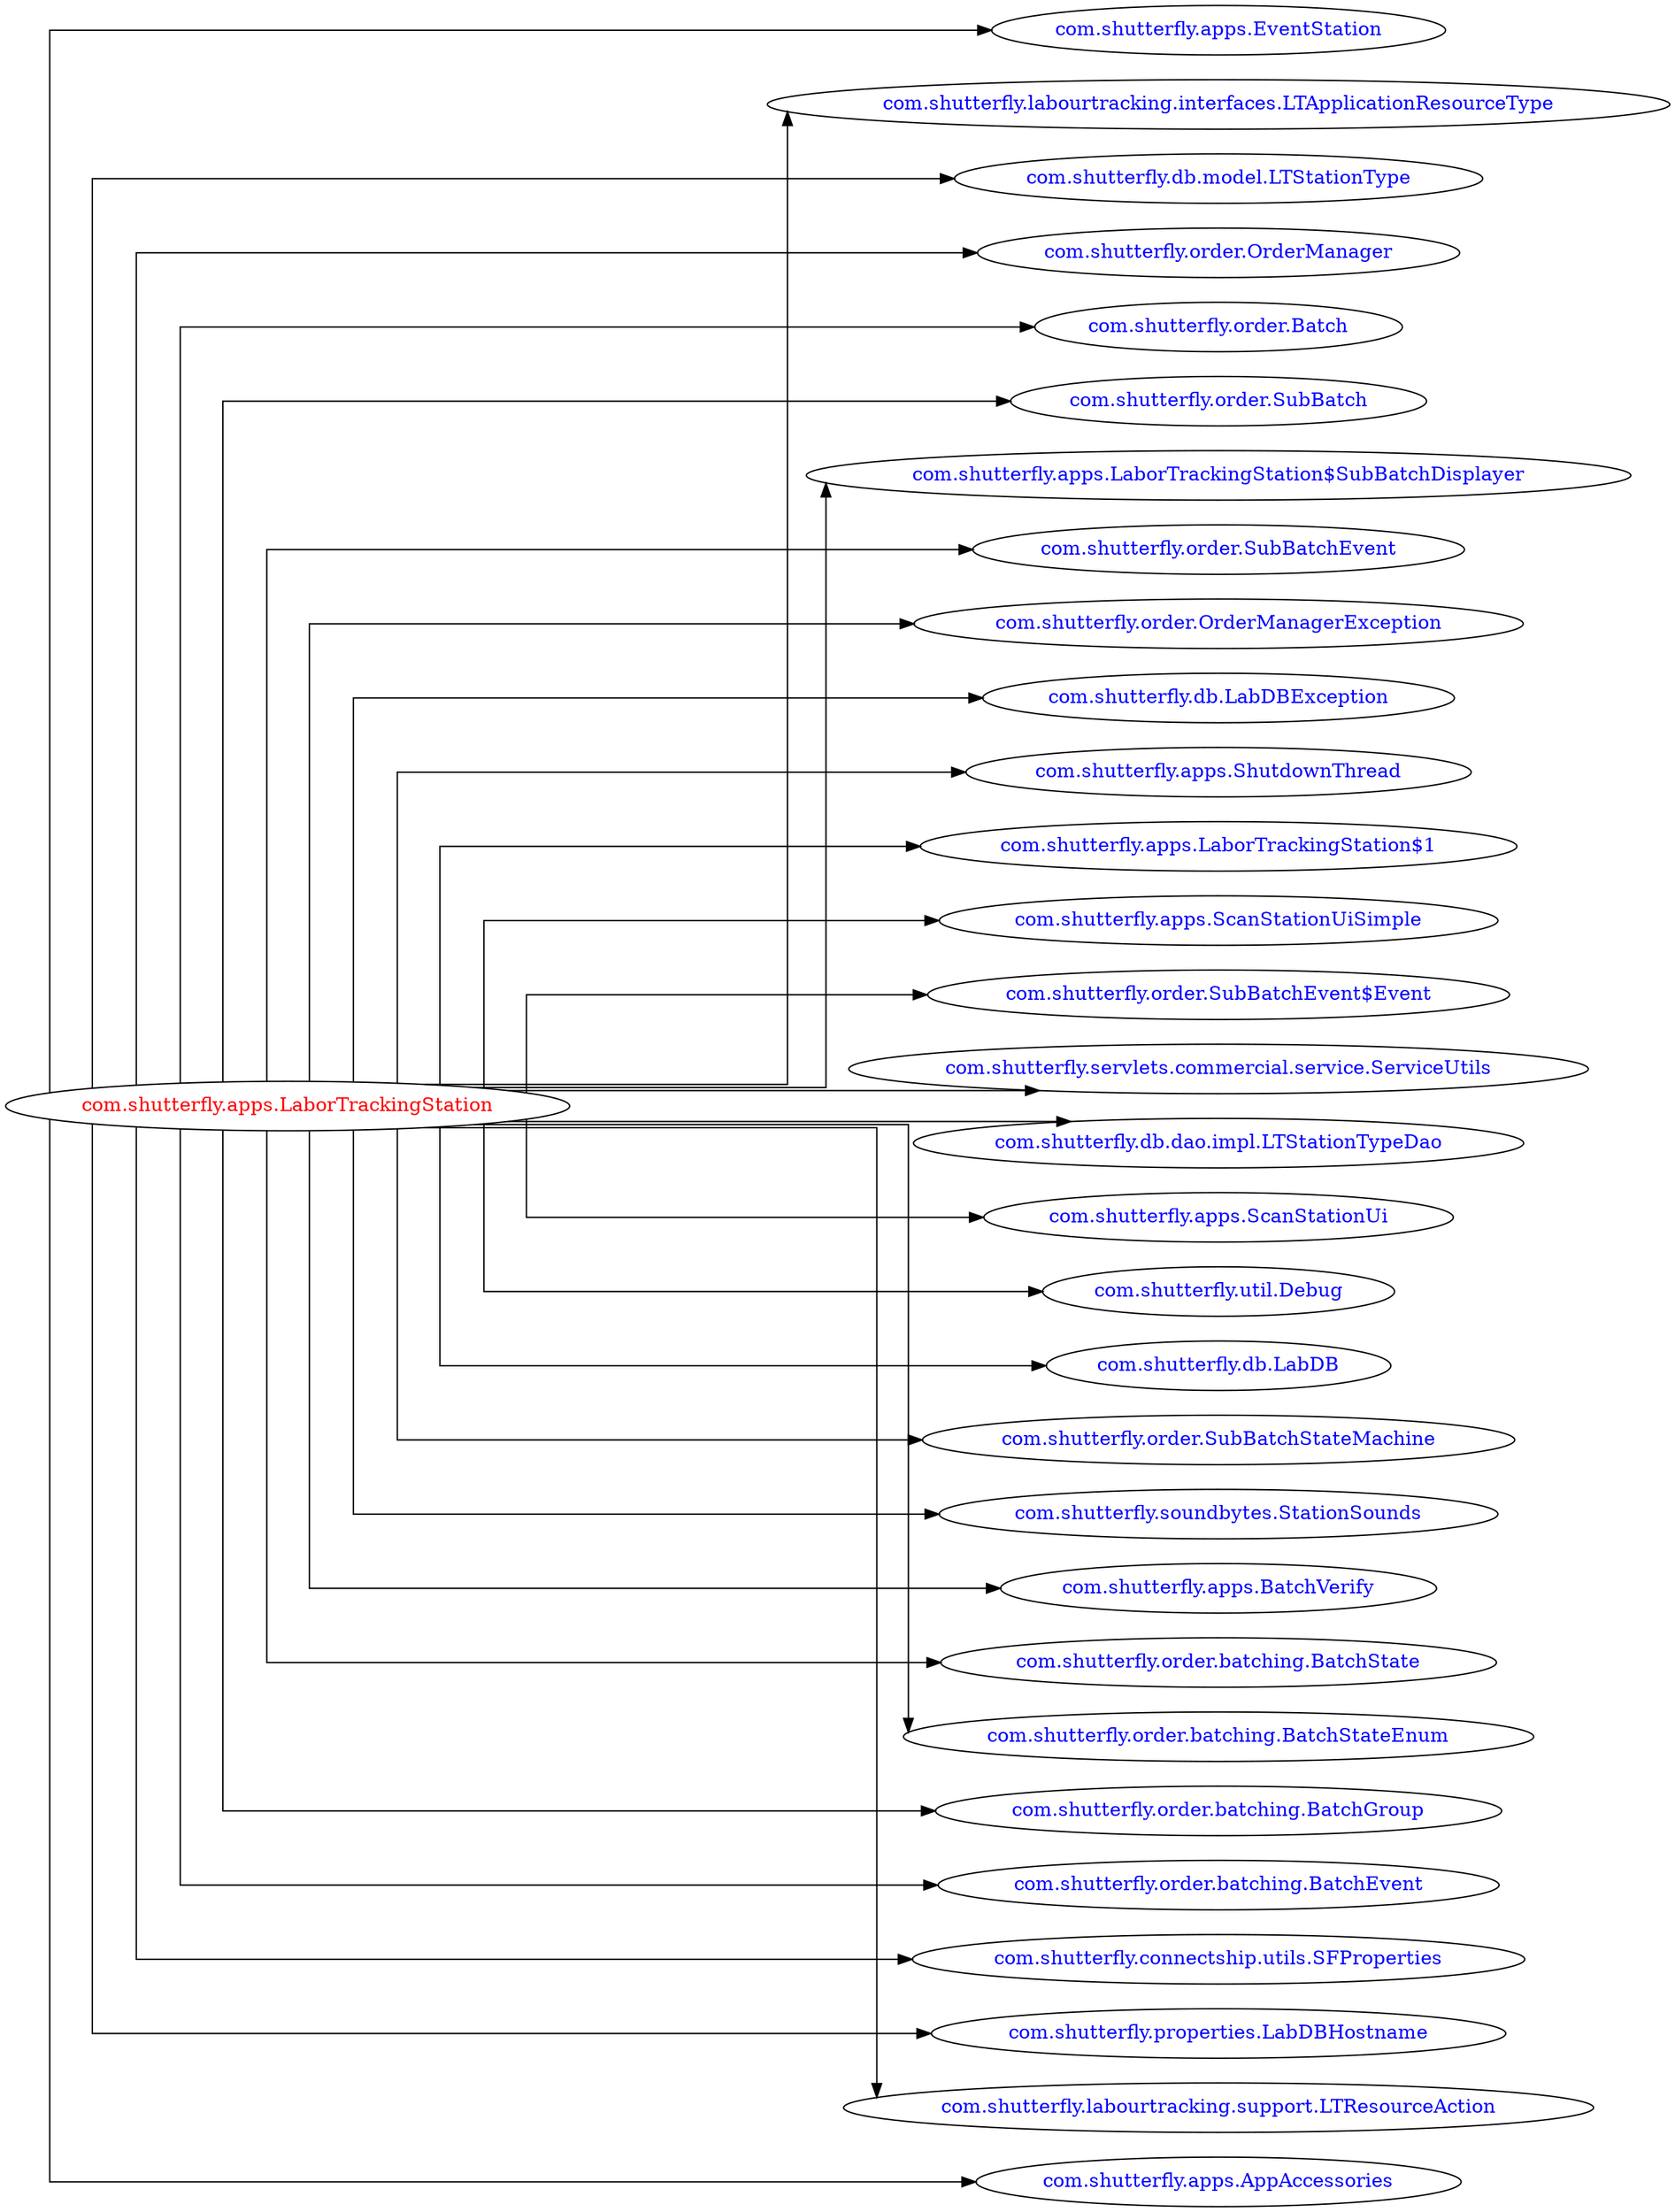 digraph dependencyGraph {
 concentrate=true;
 ranksep="2.0";
 rankdir="LR"; 
 splines="ortho";
"com.shutterfly.apps.LaborTrackingStation" [fontcolor="red"];
"com.shutterfly.apps.EventStation" [ fontcolor="blue" ];
"com.shutterfly.apps.LaborTrackingStation"->"com.shutterfly.apps.EventStation";
"com.shutterfly.labourtracking.interfaces.LTApplicationResourceType" [ fontcolor="blue" ];
"com.shutterfly.apps.LaborTrackingStation"->"com.shutterfly.labourtracking.interfaces.LTApplicationResourceType";
"com.shutterfly.db.model.LTStationType" [ fontcolor="blue" ];
"com.shutterfly.apps.LaborTrackingStation"->"com.shutterfly.db.model.LTStationType";
"com.shutterfly.order.OrderManager" [ fontcolor="blue" ];
"com.shutterfly.apps.LaborTrackingStation"->"com.shutterfly.order.OrderManager";
"com.shutterfly.order.Batch" [ fontcolor="blue" ];
"com.shutterfly.apps.LaborTrackingStation"->"com.shutterfly.order.Batch";
"com.shutterfly.order.SubBatch" [ fontcolor="blue" ];
"com.shutterfly.apps.LaborTrackingStation"->"com.shutterfly.order.SubBatch";
"com.shutterfly.apps.LaborTrackingStation$SubBatchDisplayer" [ fontcolor="blue" ];
"com.shutterfly.apps.LaborTrackingStation"->"com.shutterfly.apps.LaborTrackingStation$SubBatchDisplayer";
"com.shutterfly.order.SubBatchEvent" [ fontcolor="blue" ];
"com.shutterfly.apps.LaborTrackingStation"->"com.shutterfly.order.SubBatchEvent";
"com.shutterfly.order.OrderManagerException" [ fontcolor="blue" ];
"com.shutterfly.apps.LaborTrackingStation"->"com.shutterfly.order.OrderManagerException";
"com.shutterfly.db.LabDBException" [ fontcolor="blue" ];
"com.shutterfly.apps.LaborTrackingStation"->"com.shutterfly.db.LabDBException";
"com.shutterfly.apps.ShutdownThread" [ fontcolor="blue" ];
"com.shutterfly.apps.LaborTrackingStation"->"com.shutterfly.apps.ShutdownThread";
"com.shutterfly.apps.LaborTrackingStation$1" [ fontcolor="blue" ];
"com.shutterfly.apps.LaborTrackingStation"->"com.shutterfly.apps.LaborTrackingStation$1";
"com.shutterfly.apps.ScanStationUiSimple" [ fontcolor="blue" ];
"com.shutterfly.apps.LaborTrackingStation"->"com.shutterfly.apps.ScanStationUiSimple";
"com.shutterfly.order.SubBatchEvent$Event" [ fontcolor="blue" ];
"com.shutterfly.apps.LaborTrackingStation"->"com.shutterfly.order.SubBatchEvent$Event";
"com.shutterfly.servlets.commercial.service.ServiceUtils" [ fontcolor="blue" ];
"com.shutterfly.apps.LaborTrackingStation"->"com.shutterfly.servlets.commercial.service.ServiceUtils";
"com.shutterfly.db.dao.impl.LTStationTypeDao" [ fontcolor="blue" ];
"com.shutterfly.apps.LaborTrackingStation"->"com.shutterfly.db.dao.impl.LTStationTypeDao";
"com.shutterfly.apps.ScanStationUi" [ fontcolor="blue" ];
"com.shutterfly.apps.LaborTrackingStation"->"com.shutterfly.apps.ScanStationUi";
"com.shutterfly.util.Debug" [ fontcolor="blue" ];
"com.shutterfly.apps.LaborTrackingStation"->"com.shutterfly.util.Debug";
"com.shutterfly.db.LabDB" [ fontcolor="blue" ];
"com.shutterfly.apps.LaborTrackingStation"->"com.shutterfly.db.LabDB";
"com.shutterfly.order.SubBatchStateMachine" [ fontcolor="blue" ];
"com.shutterfly.apps.LaborTrackingStation"->"com.shutterfly.order.SubBatchStateMachine";
"com.shutterfly.soundbytes.StationSounds" [ fontcolor="blue" ];
"com.shutterfly.apps.LaborTrackingStation"->"com.shutterfly.soundbytes.StationSounds";
"com.shutterfly.apps.BatchVerify" [ fontcolor="blue" ];
"com.shutterfly.apps.LaborTrackingStation"->"com.shutterfly.apps.BatchVerify";
"com.shutterfly.order.batching.BatchState" [ fontcolor="blue" ];
"com.shutterfly.apps.LaborTrackingStation"->"com.shutterfly.order.batching.BatchState";
"com.shutterfly.order.batching.BatchStateEnum" [ fontcolor="blue" ];
"com.shutterfly.apps.LaborTrackingStation"->"com.shutterfly.order.batching.BatchStateEnum";
"com.shutterfly.order.batching.BatchGroup" [ fontcolor="blue" ];
"com.shutterfly.apps.LaborTrackingStation"->"com.shutterfly.order.batching.BatchGroup";
"com.shutterfly.order.batching.BatchEvent" [ fontcolor="blue" ];
"com.shutterfly.apps.LaborTrackingStation"->"com.shutterfly.order.batching.BatchEvent";
"com.shutterfly.connectship.utils.SFProperties" [ fontcolor="blue" ];
"com.shutterfly.apps.LaborTrackingStation"->"com.shutterfly.connectship.utils.SFProperties";
"com.shutterfly.properties.LabDBHostname" [ fontcolor="blue" ];
"com.shutterfly.apps.LaborTrackingStation"->"com.shutterfly.properties.LabDBHostname";
"com.shutterfly.labourtracking.support.LTResourceAction" [ fontcolor="blue" ];
"com.shutterfly.apps.LaborTrackingStation"->"com.shutterfly.labourtracking.support.LTResourceAction";
"com.shutterfly.apps.AppAccessories" [ fontcolor="blue" ];
"com.shutterfly.apps.LaborTrackingStation"->"com.shutterfly.apps.AppAccessories";
}
